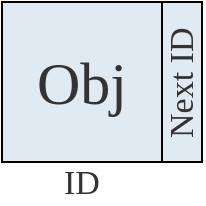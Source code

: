 <mxfile version="28.2.5" pages="4">
  <diagram id="5_ZrRclRmWIvPMUCUJZu" name="nodo">
    <mxGraphModel dx="1370" dy="843" grid="1" gridSize="10" guides="1" tooltips="1" connect="1" arrows="1" fold="1" page="1" pageScale="1" pageWidth="850" pageHeight="1100" math="0" shadow="0">
      <root>
        <mxCell id="0" />
        <mxCell id="1" parent="0" />
        <mxCell id="s6jIIKJ_Xm2M7ZIajcQt-1" value="" style="group" vertex="1" connectable="0" parent="1">
          <mxGeometry x="280" y="200" width="100" height="100" as="geometry" />
        </mxCell>
        <mxCell id="s6jIIKJ_Xm2M7ZIajcQt-2" value="" style="group;fontFamily=Cascadia Code;" vertex="1" connectable="0" parent="s6jIIKJ_Xm2M7ZIajcQt-1">
          <mxGeometry width="100" height="80" as="geometry" />
        </mxCell>
        <mxCell id="s6jIIKJ_Xm2M7ZIajcQt-3" value="&lt;font face=&quot;Cascadia Code&quot; color=&quot;#333333&quot;&gt;&lt;span style=&quot;font-size: 30px;&quot;&gt;Obj&lt;/span&gt;&lt;/font&gt;" style="rounded=0;whiteSpace=wrap;html=1;fillColor=#DFEAF2;" vertex="1" parent="s6jIIKJ_Xm2M7ZIajcQt-2">
          <mxGeometry width="80" height="80" as="geometry" />
        </mxCell>
        <mxCell id="s6jIIKJ_Xm2M7ZIajcQt-4" value="Next ID" style="rounded=0;fillColor=#DFEAF2;textDirection=vertical-rl;rotation=-180;labelPosition=center;verticalLabelPosition=middle;align=center;verticalAlign=middle;labelBackgroundColor=none;labelBorderColor=none;textShadow=0;html=1;whiteSpace=wrap;spacingLeft=0;spacingRight=2;fontFamily=Cascadia Code;fontColor=light-dark(#333333,#333333);fontSize=17;" vertex="1" parent="s6jIIKJ_Xm2M7ZIajcQt-2">
          <mxGeometry x="80" width="20" height="80" as="geometry" />
        </mxCell>
        <mxCell id="s6jIIKJ_Xm2M7ZIajcQt-5" value="&lt;font style=&quot;font-size: 17px;&quot;&gt;ID&lt;/font&gt;" style="text;html=1;align=center;verticalAlign=middle;whiteSpace=wrap;rounded=0;fontFamily=Cascadia Code;fontColor=light-dark(#333333,#333333);fontSize=18;" vertex="1" parent="s6jIIKJ_Xm2M7ZIajcQt-1">
          <mxGeometry y="80" width="80" height="20" as="geometry" />
        </mxCell>
      </root>
    </mxGraphModel>
  </diagram>
  <diagram id="-2mvVvXB5KLvDf1OCJHH" name="lista-enlazada">
    <mxGraphModel dx="1370" dy="843" grid="1" gridSize="10" guides="1" tooltips="1" connect="1" arrows="1" fold="1" page="1" pageScale="1" pageWidth="850" pageHeight="1100" math="0" shadow="0">
      <root>
        <mxCell id="0" />
        <mxCell id="1" parent="0" />
        <mxCell id="2ebjv52r4ttWwL_VnISV-11" value="" style="group" vertex="1" connectable="0" parent="1">
          <mxGeometry x="120" y="320" width="100" height="100" as="geometry" />
        </mxCell>
        <mxCell id="2ebjv52r4ttWwL_VnISV-3" value="" style="group;fontFamily=Cascadia Code;" vertex="1" connectable="0" parent="2ebjv52r4ttWwL_VnISV-11">
          <mxGeometry width="100" height="80" as="geometry" />
        </mxCell>
        <mxCell id="KylbMk_bheqT5-pd5vrS-1" value="&lt;font style=&quot;font-size: 30px; color: light-dark(rgb(51, 51, 51), rgb(51, 51, 51));&quot; face=&quot;Cascadia Code&quot;&gt;1&lt;/font&gt;" style="rounded=0;whiteSpace=wrap;html=1;fillColor=#DFEAF2;" vertex="1" parent="2ebjv52r4ttWwL_VnISV-3">
          <mxGeometry width="80" height="80" as="geometry" />
        </mxCell>
        <mxCell id="KylbMk_bheqT5-pd5vrS-2" value="1030" style="rounded=0;fillColor=#DFEAF2;textDirection=vertical-rl;rotation=-180;labelPosition=center;verticalLabelPosition=middle;align=center;verticalAlign=middle;labelBackgroundColor=none;labelBorderColor=none;textShadow=0;html=1;whiteSpace=wrap;spacingLeft=0;spacingRight=2;fontFamily=Cascadia Code;fontColor=light-dark(#333333,#333333);fontSize=17;" vertex="1" parent="2ebjv52r4ttWwL_VnISV-3">
          <mxGeometry x="80" width="20" height="80" as="geometry" />
        </mxCell>
        <mxCell id="2ebjv52r4ttWwL_VnISV-8" value="&lt;font style=&quot;font-size: 17px;&quot;&gt;1043&lt;/font&gt;" style="text;html=1;align=center;verticalAlign=middle;whiteSpace=wrap;rounded=0;fontFamily=Cascadia Code;fontColor=light-dark(#333333,#333333);fontSize=18;" vertex="1" parent="2ebjv52r4ttWwL_VnISV-11">
          <mxGeometry y="80" width="80" height="20" as="geometry" />
        </mxCell>
        <mxCell id="2ebjv52r4ttWwL_VnISV-12" value="" style="group" vertex="1" connectable="0" parent="1">
          <mxGeometry x="280" y="320" width="100" height="100" as="geometry" />
        </mxCell>
        <mxCell id="2ebjv52r4ttWwL_VnISV-13" value="" style="group;fontFamily=Cascadia Code;" vertex="1" connectable="0" parent="2ebjv52r4ttWwL_VnISV-12">
          <mxGeometry width="100" height="80" as="geometry" />
        </mxCell>
        <mxCell id="2ebjv52r4ttWwL_VnISV-14" value="&lt;font style=&quot;font-size: 30px; color: light-dark(rgb(51, 51, 51), rgb(51, 51, 51));&quot; face=&quot;Cascadia Code&quot;&gt;2&lt;/font&gt;" style="rounded=0;whiteSpace=wrap;html=1;fillColor=#DFEAF2;" vertex="1" parent="2ebjv52r4ttWwL_VnISV-13">
          <mxGeometry width="80" height="80" as="geometry" />
        </mxCell>
        <mxCell id="2ebjv52r4ttWwL_VnISV-15" value="1019" style="rounded=0;fillColor=#DFEAF2;textDirection=vertical-rl;rotation=-180;labelPosition=center;verticalLabelPosition=middle;align=center;verticalAlign=middle;labelBackgroundColor=none;labelBorderColor=none;textShadow=0;html=1;whiteSpace=wrap;spacingLeft=0;spacingRight=2;fontFamily=Cascadia Code;fontColor=light-dark(#333333,#333333);fontSize=17;" vertex="1" parent="2ebjv52r4ttWwL_VnISV-13">
          <mxGeometry x="80" width="20" height="80" as="geometry" />
        </mxCell>
        <mxCell id="2ebjv52r4ttWwL_VnISV-16" value="&lt;font style=&quot;font-size: 17px;&quot;&gt;1030&lt;/font&gt;" style="text;html=1;align=center;verticalAlign=middle;whiteSpace=wrap;rounded=0;fontFamily=Cascadia Code;fontColor=light-dark(#333333,#333333);fontSize=18;" vertex="1" parent="2ebjv52r4ttWwL_VnISV-12">
          <mxGeometry y="80" width="80" height="20" as="geometry" />
        </mxCell>
        <mxCell id="2ebjv52r4ttWwL_VnISV-17" value="" style="group" vertex="1" connectable="0" parent="1">
          <mxGeometry x="440" y="320" width="100" height="100" as="geometry" />
        </mxCell>
        <mxCell id="2ebjv52r4ttWwL_VnISV-18" value="" style="group;fontFamily=Cascadia Code;" vertex="1" connectable="0" parent="2ebjv52r4ttWwL_VnISV-17">
          <mxGeometry width="100" height="80" as="geometry" />
        </mxCell>
        <mxCell id="2ebjv52r4ttWwL_VnISV-19" value="&lt;font style=&quot;font-size: 30px; color: light-dark(rgb(51, 51, 51), rgb(51, 51, 51));&quot; face=&quot;Cascadia Code&quot;&gt;3&lt;/font&gt;" style="rounded=0;whiteSpace=wrap;html=1;fillColor=#DFEAF2;" vertex="1" parent="2ebjv52r4ttWwL_VnISV-18">
          <mxGeometry width="80" height="80" as="geometry" />
        </mxCell>
        <mxCell id="2ebjv52r4ttWwL_VnISV-20" value="1033" style="rounded=0;fillColor=#DFEAF2;textDirection=vertical-rl;rotation=-180;labelPosition=center;verticalLabelPosition=middle;align=center;verticalAlign=middle;labelBackgroundColor=none;labelBorderColor=none;textShadow=0;html=1;whiteSpace=wrap;spacingLeft=0;spacingRight=2;fontFamily=Cascadia Code;fontColor=light-dark(#333333,#333333);fontSize=17;" vertex="1" parent="2ebjv52r4ttWwL_VnISV-18">
          <mxGeometry x="80" width="20" height="80" as="geometry" />
        </mxCell>
        <mxCell id="2ebjv52r4ttWwL_VnISV-21" value="&lt;font style=&quot;font-size: 17px;&quot;&gt;1019&lt;/font&gt;" style="text;html=1;align=center;verticalAlign=middle;whiteSpace=wrap;rounded=0;fontFamily=Cascadia Code;fontColor=light-dark(#333333,#333333);fontSize=18;" vertex="1" parent="2ebjv52r4ttWwL_VnISV-17">
          <mxGeometry y="80" width="80" height="20" as="geometry" />
        </mxCell>
        <mxCell id="2ebjv52r4ttWwL_VnISV-22" value="" style="group" vertex="1" connectable="0" parent="1">
          <mxGeometry x="600" y="320" width="100" height="100" as="geometry" />
        </mxCell>
        <mxCell id="2ebjv52r4ttWwL_VnISV-23" value="" style="group;fontFamily=Cascadia Code;" vertex="1" connectable="0" parent="2ebjv52r4ttWwL_VnISV-22">
          <mxGeometry width="100" height="80" as="geometry" />
        </mxCell>
        <mxCell id="2ebjv52r4ttWwL_VnISV-24" value="&lt;font style=&quot;font-size: 30px; color: light-dark(rgb(51, 51, 51), rgb(51, 51, 51));&quot; face=&quot;Cascadia Code&quot;&gt;4&lt;/font&gt;" style="rounded=0;whiteSpace=wrap;html=1;fillColor=#DFEAF2;" vertex="1" parent="2ebjv52r4ttWwL_VnISV-23">
          <mxGeometry width="80" height="80" as="geometry" />
        </mxCell>
        <mxCell id="2ebjv52r4ttWwL_VnISV-25" value="None" style="rounded=0;fillColor=#DFEAF2;textDirection=vertical-rl;rotation=-180;labelPosition=center;verticalLabelPosition=middle;align=center;verticalAlign=middle;labelBackgroundColor=none;labelBorderColor=none;textShadow=0;html=1;whiteSpace=wrap;spacingLeft=0;spacingRight=2;fontFamily=Cascadia Code;fontColor=light-dark(#333333,#333333);fontSize=17;" vertex="1" parent="2ebjv52r4ttWwL_VnISV-23">
          <mxGeometry x="80" width="20" height="80" as="geometry" />
        </mxCell>
        <mxCell id="2ebjv52r4ttWwL_VnISV-26" value="&lt;font style=&quot;font-size: 17px;&quot;&gt;1033&lt;/font&gt;" style="text;html=1;align=center;verticalAlign=middle;whiteSpace=wrap;rounded=0;fontFamily=Cascadia Code;fontColor=light-dark(#333333,#333333);fontSize=18;" vertex="1" parent="2ebjv52r4ttWwL_VnISV-22">
          <mxGeometry y="80" width="80" height="20" as="geometry" />
        </mxCell>
        <mxCell id="2ebjv52r4ttWwL_VnISV-28" value="" style="endArrow=classic;html=1;rounded=0;entryX=0.5;entryY=0;entryDx=0;entryDy=0;curved=1;strokeWidth=2;strokeColor=light-dark(#333333,#333333);" edge="1" parent="1">
          <mxGeometry width="50" height="50" relative="1" as="geometry">
            <mxPoint x="370" y="310" as="sourcePoint" />
            <mxPoint x="480" y="310" as="targetPoint" />
            <Array as="points">
              <mxPoint x="420" y="260" />
            </Array>
          </mxGeometry>
        </mxCell>
        <mxCell id="2ebjv52r4ttWwL_VnISV-30" value="" style="endArrow=classic;html=1;rounded=0;entryX=0.5;entryY=0;entryDx=0;entryDy=0;curved=1;strokeWidth=2;strokeColor=light-dark(#333333,#333333);" edge="1" parent="1">
          <mxGeometry width="50" height="50" relative="1" as="geometry">
            <mxPoint x="210" y="310" as="sourcePoint" />
            <mxPoint x="320" y="310" as="targetPoint" />
            <Array as="points">
              <mxPoint x="260" y="260" />
            </Array>
          </mxGeometry>
        </mxCell>
        <mxCell id="2ebjv52r4ttWwL_VnISV-31" value="" style="endArrow=classic;html=1;rounded=0;entryX=0.5;entryY=0;entryDx=0;entryDy=0;curved=1;strokeWidth=2;strokeColor=light-dark(#333333,#333333);" edge="1" parent="1">
          <mxGeometry width="50" height="50" relative="1" as="geometry">
            <mxPoint x="530" y="310" as="sourcePoint" />
            <mxPoint x="640" y="310" as="targetPoint" />
            <Array as="points">
              <mxPoint x="580" y="260" />
            </Array>
          </mxGeometry>
        </mxCell>
      </root>
    </mxGraphModel>
  </diagram>
  <diagram name="memoria" id="ZPMzpRSuOXshA58DwNnf">
    <mxGraphModel dx="1370" dy="843" grid="1" gridSize="10" guides="1" tooltips="1" connect="1" arrows="1" fold="1" page="1" pageScale="1" pageWidth="850" pageHeight="1100" math="0" shadow="0">
      <root>
        <mxCell id="0" />
        <mxCell id="1" parent="0" />
        <mxCell id="STWKXYfasMwh-d02zz8T-1" value="" style="rounded=0;whiteSpace=wrap;html=1;strokeWidth=1;fillColor=#DFEAF2;" vertex="1" parent="1">
          <mxGeometry x="120" y="280" width="80" height="80" as="geometry" />
        </mxCell>
        <mxCell id="STWKXYfasMwh-d02zz8T-2" value="" style="rounded=0;whiteSpace=wrap;html=1;strokeWidth=1;fillColor=#DFEAF2;" vertex="1" parent="1">
          <mxGeometry x="200" y="280" width="80" height="80" as="geometry" />
        </mxCell>
        <mxCell id="STWKXYfasMwh-d02zz8T-3" value="" style="rounded=0;whiteSpace=wrap;html=1;strokeWidth=1;fillColor=#DFEAF2;" vertex="1" parent="1">
          <mxGeometry x="280" y="280" width="80" height="80" as="geometry" />
        </mxCell>
        <mxCell id="STWKXYfasMwh-d02zz8T-4" value="" style="rounded=0;whiteSpace=wrap;html=1;strokeWidth=1;fillColor=#DFEAF2;" vertex="1" parent="1">
          <mxGeometry x="360" y="280" width="80" height="80" as="geometry" />
        </mxCell>
        <mxCell id="STWKXYfasMwh-d02zz8T-5" value="" style="rounded=0;whiteSpace=wrap;html=1;strokeWidth=1;fillColor=#DFEAF2;" vertex="1" parent="1">
          <mxGeometry x="440" y="280" width="80" height="80" as="geometry" />
        </mxCell>
        <mxCell id="STWKXYfasMwh-d02zz8T-6" value="&lt;font face=&quot;Cascadia Code&quot; color=&quot;#4d4d4d&quot;&gt;&lt;span style=&quot;font-size: 30px;&quot;&gt;21&lt;/span&gt;&lt;/font&gt;" style="rounded=0;whiteSpace=wrap;html=1;strokeWidth=1;fillColor=#DFEAF2;" vertex="1" parent="1">
          <mxGeometry x="520" y="280" width="80" height="80" as="geometry" />
        </mxCell>
        <mxCell id="STWKXYfasMwh-d02zz8T-7" value="" style="rounded=0;whiteSpace=wrap;html=1;strokeWidth=1;fillColor=#DFEAF2;" vertex="1" parent="1">
          <mxGeometry x="600" y="280" width="80" height="80" as="geometry" />
        </mxCell>
        <mxCell id="STWKXYfasMwh-d02zz8T-8" value="" style="rounded=0;whiteSpace=wrap;html=1;strokeWidth=1;fillColor=#DFEAF2;" vertex="1" parent="1">
          <mxGeometry x="680" y="280" width="80" height="80" as="geometry" />
        </mxCell>
        <mxCell id="STWKXYfasMwh-d02zz8T-9" value="" style="rounded=0;whiteSpace=wrap;html=1;strokeWidth=1;fillColor=#DFEAF2;" vertex="1" parent="1">
          <mxGeometry x="120" y="360" width="80" height="80" as="geometry" />
        </mxCell>
        <mxCell id="STWKXYfasMwh-d02zz8T-11" value="" style="rounded=0;whiteSpace=wrap;html=1;strokeWidth=1;fillColor=#DFEAF2;" vertex="1" parent="1">
          <mxGeometry x="280" y="360" width="80" height="80" as="geometry" />
        </mxCell>
        <mxCell id="STWKXYfasMwh-d02zz8T-12" value="" style="rounded=0;whiteSpace=wrap;html=1;strokeWidth=1;fillColor=#DFEAF2;" vertex="1" parent="1">
          <mxGeometry x="360" y="360" width="80" height="80" as="geometry" />
        </mxCell>
        <mxCell id="STWKXYfasMwh-d02zz8T-13" value="" style="rounded=0;whiteSpace=wrap;html=1;strokeWidth=1;fillColor=#DFEAF2;" vertex="1" parent="1">
          <mxGeometry x="440" y="360" width="80" height="80" as="geometry" />
        </mxCell>
        <mxCell id="STWKXYfasMwh-d02zz8T-14" value="" style="rounded=0;whiteSpace=wrap;html=1;strokeWidth=1;fillColor=#DFEAF2;" vertex="1" parent="1">
          <mxGeometry x="520" y="360" width="80" height="80" as="geometry" />
        </mxCell>
        <mxCell id="STWKXYfasMwh-d02zz8T-15" value="" style="rounded=0;whiteSpace=wrap;html=1;strokeWidth=1;fillColor=#DFEAF2;" vertex="1" parent="1">
          <mxGeometry x="600" y="360" width="80" height="80" as="geometry" />
        </mxCell>
        <mxCell id="STWKXYfasMwh-d02zz8T-16" value="" style="rounded=0;whiteSpace=wrap;html=1;strokeWidth=1;fillColor=#DFEAF2;" vertex="1" parent="1">
          <mxGeometry x="680" y="360" width="80" height="80" as="geometry" />
        </mxCell>
        <mxCell id="STWKXYfasMwh-d02zz8T-17" value="" style="rounded=0;whiteSpace=wrap;html=1;strokeWidth=1;fillColor=#DFEAF2;" vertex="1" parent="1">
          <mxGeometry x="120" y="440" width="80" height="80" as="geometry" />
        </mxCell>
        <mxCell id="STWKXYfasMwh-d02zz8T-18" value="" style="rounded=0;whiteSpace=wrap;html=1;strokeWidth=1;fillColor=#DFEAF2;" vertex="1" parent="1">
          <mxGeometry x="200" y="440" width="80" height="80" as="geometry" />
        </mxCell>
        <mxCell id="STWKXYfasMwh-d02zz8T-19" value="" style="rounded=0;whiteSpace=wrap;html=1;strokeWidth=1;fillColor=#DFEAF2;" vertex="1" parent="1">
          <mxGeometry x="280" y="440" width="80" height="80" as="geometry" />
        </mxCell>
        <mxCell id="STWKXYfasMwh-d02zz8T-20" value="" style="rounded=0;whiteSpace=wrap;html=1;strokeWidth=1;fillColor=#DFEAF2;" vertex="1" parent="1">
          <mxGeometry x="360" y="440" width="80" height="80" as="geometry" />
        </mxCell>
        <mxCell id="STWKXYfasMwh-d02zz8T-22" value="" style="rounded=0;whiteSpace=wrap;html=1;strokeWidth=1;fillColor=#DFEAF2;" vertex="1" parent="1">
          <mxGeometry x="520" y="440" width="80" height="80" as="geometry" />
        </mxCell>
        <mxCell id="STWKXYfasMwh-d02zz8T-23" value="" style="rounded=0;whiteSpace=wrap;html=1;strokeWidth=1;fillColor=#DFEAF2;" vertex="1" parent="1">
          <mxGeometry x="600" y="440" width="80" height="80" as="geometry" />
        </mxCell>
        <mxCell id="STWKXYfasMwh-d02zz8T-25" value="" style="rounded=0;whiteSpace=wrap;html=1;strokeWidth=1;fillColor=#DFEAF2;" vertex="1" parent="1">
          <mxGeometry x="120" y="520" width="80" height="80" as="geometry" />
        </mxCell>
        <mxCell id="STWKXYfasMwh-d02zz8T-26" value="" style="rounded=0;whiteSpace=wrap;html=1;strokeWidth=1;fillColor=#DFEAF2;" vertex="1" parent="1">
          <mxGeometry x="200" y="520" width="80" height="80" as="geometry" />
        </mxCell>
        <mxCell id="STWKXYfasMwh-d02zz8T-27" value="" style="rounded=0;whiteSpace=wrap;html=1;strokeWidth=1;fillColor=#DFEAF2;" vertex="1" parent="1">
          <mxGeometry x="280" y="520" width="80" height="80" as="geometry" />
        </mxCell>
        <mxCell id="STWKXYfasMwh-d02zz8T-28" value="" style="rounded=0;whiteSpace=wrap;html=1;strokeWidth=1;fillColor=#DFEAF2;" vertex="1" parent="1">
          <mxGeometry x="360" y="520" width="80" height="80" as="geometry" />
        </mxCell>
        <mxCell id="STWKXYfasMwh-d02zz8T-29" value="" style="rounded=0;whiteSpace=wrap;html=1;strokeWidth=1;fillColor=#DFEAF2;" vertex="1" parent="1">
          <mxGeometry x="440" y="520" width="80" height="80" as="geometry" />
        </mxCell>
        <mxCell id="STWKXYfasMwh-d02zz8T-30" value="" style="rounded=0;whiteSpace=wrap;html=1;strokeWidth=1;fillColor=#DFEAF2;" vertex="1" parent="1">
          <mxGeometry x="520" y="520" width="80" height="80" as="geometry" />
        </mxCell>
        <mxCell id="STWKXYfasMwh-d02zz8T-31" value="" style="rounded=0;whiteSpace=wrap;html=1;strokeWidth=1;fillColor=#DFEAF2;" vertex="1" parent="1">
          <mxGeometry x="600" y="520" width="80" height="80" as="geometry" />
        </mxCell>
        <mxCell id="STWKXYfasMwh-d02zz8T-32" value="&lt;font face=&quot;Cascadia Code&quot; color=&quot;#4d4d4d&quot;&gt;&lt;span style=&quot;font-size: 20px;&quot;&gt;Object&lt;/span&gt;&lt;/font&gt;" style="rounded=0;whiteSpace=wrap;html=1;strokeWidth=1;fillColor=#DFEAF2;" vertex="1" parent="1">
          <mxGeometry x="680" y="520" width="80" height="80" as="geometry" />
        </mxCell>
        <mxCell id="STWKXYfasMwh-d02zz8T-33" value="" style="rounded=0;whiteSpace=wrap;html=1;strokeWidth=1;fillColor=#DFEAF2;" vertex="1" parent="1">
          <mxGeometry x="120" y="600" width="80" height="80" as="geometry" />
        </mxCell>
        <mxCell id="STWKXYfasMwh-d02zz8T-35" value="" style="rounded=0;whiteSpace=wrap;html=1;strokeWidth=1;fillColor=#DFEAF2;" vertex="1" parent="1">
          <mxGeometry x="280" y="600" width="80" height="80" as="geometry" />
        </mxCell>
        <mxCell id="STWKXYfasMwh-d02zz8T-36" value="" style="rounded=0;whiteSpace=wrap;html=1;strokeWidth=1;fillColor=#DFEAF2;" vertex="1" parent="1">
          <mxGeometry x="360" y="600" width="80" height="80" as="geometry" />
        </mxCell>
        <mxCell id="STWKXYfasMwh-d02zz8T-37" value="" style="rounded=0;whiteSpace=wrap;html=1;strokeWidth=1;fillColor=#DFEAF2;" vertex="1" parent="1">
          <mxGeometry x="440" y="600" width="80" height="80" as="geometry" />
        </mxCell>
        <mxCell id="STWKXYfasMwh-d02zz8T-38" value="&lt;span style=&quot;color: rgb(77, 77, 77); font-family: &amp;quot;Cascadia Code&amp;quot;;&quot;&gt;&lt;font style=&quot;font-size: 20px;&quot;&gt;&quot;hola&quot;&lt;/font&gt;&lt;/span&gt;" style="rounded=0;whiteSpace=wrap;html=1;strokeWidth=1;fillColor=#DFEAF2;" vertex="1" parent="1">
          <mxGeometry x="520" y="600" width="80" height="80" as="geometry" />
        </mxCell>
        <mxCell id="STWKXYfasMwh-d02zz8T-39" value="" style="rounded=0;whiteSpace=wrap;html=1;strokeWidth=1;fillColor=#DFEAF2;" vertex="1" parent="1">
          <mxGeometry x="600" y="600" width="80" height="80" as="geometry" />
        </mxCell>
        <mxCell id="STWKXYfasMwh-d02zz8T-40" value="" style="rounded=0;whiteSpace=wrap;html=1;strokeWidth=1;fillColor=#DFEAF2;" vertex="1" parent="1">
          <mxGeometry x="680" y="600" width="80" height="80" as="geometry" />
        </mxCell>
        <mxCell id="STWKXYfasMwh-d02zz8T-41" value="&lt;span style=&quot;color: rgb(77, 77, 77); font-family: &amp;quot;Cascadia Code&amp;quot;; font-size: 30px;&quot;&gt;12&lt;/span&gt;" style="rounded=0;whiteSpace=wrap;html=1;strokeWidth=1;fillColor=#DFEAF2;" vertex="1" parent="1">
          <mxGeometry x="120" y="680" width="80" height="80" as="geometry" />
        </mxCell>
        <mxCell id="STWKXYfasMwh-d02zz8T-42" value="" style="rounded=0;whiteSpace=wrap;html=1;strokeWidth=1;fillColor=#DFEAF2;" vertex="1" parent="1">
          <mxGeometry x="200" y="680" width="80" height="80" as="geometry" />
        </mxCell>
        <mxCell id="STWKXYfasMwh-d02zz8T-43" value="" style="rounded=0;whiteSpace=wrap;html=1;strokeWidth=1;fillColor=#DFEAF2;" vertex="1" parent="1">
          <mxGeometry x="280" y="680" width="80" height="80" as="geometry" />
        </mxCell>
        <mxCell id="STWKXYfasMwh-d02zz8T-44" value="&lt;span style=&quot;color: rgb(77, 77, 77); font-family: &amp;quot;Cascadia Code&amp;quot;; font-size: 20px;&quot;&gt;&quot;rand&quot;&lt;/span&gt;" style="rounded=0;whiteSpace=wrap;html=1;strokeWidth=1;fillColor=#DFEAF2;" vertex="1" parent="1">
          <mxGeometry x="360" y="680" width="80" height="80" as="geometry" />
        </mxCell>
        <mxCell id="STWKXYfasMwh-d02zz8T-45" value="" style="rounded=0;whiteSpace=wrap;html=1;strokeWidth=1;fillColor=#DFEAF2;" vertex="1" parent="1">
          <mxGeometry x="440" y="680" width="80" height="80" as="geometry" />
        </mxCell>
        <mxCell id="STWKXYfasMwh-d02zz8T-46" value="" style="rounded=0;whiteSpace=wrap;html=1;strokeWidth=1;fillColor=#DFEAF2;" vertex="1" parent="1">
          <mxGeometry x="520" y="680" width="80" height="80" as="geometry" />
        </mxCell>
        <mxCell id="STWKXYfasMwh-d02zz8T-47" value="" style="rounded=0;whiteSpace=wrap;html=1;strokeWidth=1;fillColor=#DFEAF2;" vertex="1" parent="1">
          <mxGeometry x="600" y="680" width="80" height="80" as="geometry" />
        </mxCell>
        <mxCell id="STWKXYfasMwh-d02zz8T-48" value="&lt;font face=&quot;Cascadia Code&quot; color=&quot;#4d4d4d&quot;&gt;&lt;span style=&quot;font-size: 30px;&quot;&gt;100&lt;/span&gt;&lt;/font&gt;" style="rounded=0;whiteSpace=wrap;html=1;strokeWidth=1;fillColor=#DFEAF2;" vertex="1" parent="1">
          <mxGeometry x="680" y="680" width="80" height="80" as="geometry" />
        </mxCell>
        <mxCell id="STWKXYfasMwh-d02zz8T-10" value="&lt;span style=&quot;color: rgb(77, 77, 77); font-family: &amp;quot;Cascadia Code&amp;quot;; font-size: 30px;&quot;&gt;3&lt;/span&gt;" style="rounded=0;whiteSpace=wrap;html=1;strokeWidth=3;fillColor=#F8CECC;strokeColor=#B85450;" vertex="1" parent="1">
          <mxGeometry x="200" y="360" width="80" height="80" as="geometry" />
        </mxCell>
        <mxCell id="STWKXYfasMwh-d02zz8T-52" value="&lt;span style=&quot;color: rgb(77, 77, 77); font-family: &amp;quot;Cascadia Code&amp;quot;; font-size: 30px;&quot;&gt;2&lt;/span&gt;" style="rounded=0;whiteSpace=wrap;html=1;strokeWidth=3;fillColor=#F8CECC;strokeColor=#B85450;" vertex="1" parent="1">
          <mxGeometry x="440" y="440" width="80" height="80" as="geometry" />
        </mxCell>
        <mxCell id="STWKXYfasMwh-d02zz8T-54" value="&lt;span style=&quot;color: rgb(77, 77, 77); font-family: &amp;quot;Cascadia Code&amp;quot;; font-size: 30px;&quot;&gt;1&lt;/span&gt;" style="rounded=0;whiteSpace=wrap;html=1;strokeWidth=3;fillColor=#F8CECC;strokeColor=#B85450;" vertex="1" parent="1">
          <mxGeometry x="200" y="600" width="80" height="80" as="geometry" />
        </mxCell>
        <mxCell id="STWKXYfasMwh-d02zz8T-55" value="&lt;span style=&quot;color: rgb(77, 77, 77); font-family: &amp;quot;Cascadia Code&amp;quot;; font-size: 30px;&quot;&gt;4&lt;/span&gt;" style="rounded=0;whiteSpace=wrap;html=1;strokeWidth=3;fillColor=#F8CECC;strokeColor=#B85450;" vertex="1" parent="1">
          <mxGeometry x="680" y="440" width="80" height="80" as="geometry" />
        </mxCell>
      </root>
    </mxGraphModel>
  </diagram>
  <diagram id="vZNSvEZUGthEUn3Td-2y" name="Page-4">
    <mxGraphModel dx="1370" dy="843" grid="1" gridSize="10" guides="1" tooltips="1" connect="1" arrows="1" fold="1" page="1" pageScale="1" pageWidth="850" pageHeight="1100" math="0" shadow="0">
      <root>
        <mxCell id="0" />
        <mxCell id="1" parent="0" />
        <mxCell id="RnPzxvu8OwdiuVJb5Kx--1" value="" style="rounded=0;whiteSpace=wrap;html=1;strokeWidth=1;fillColor=#DFEAF2;" vertex="1" parent="1">
          <mxGeometry x="130" y="190" width="80" height="80" as="geometry" />
        </mxCell>
        <mxCell id="RnPzxvu8OwdiuVJb5Kx--2" value="" style="rounded=0;whiteSpace=wrap;html=1;strokeWidth=1;fillColor=#DFEAF2;" vertex="1" parent="1">
          <mxGeometry x="210" y="190" width="80" height="80" as="geometry" />
        </mxCell>
        <mxCell id="RnPzxvu8OwdiuVJb5Kx--3" value="" style="rounded=0;whiteSpace=wrap;html=1;strokeWidth=1;fillColor=#DFEAF2;" vertex="1" parent="1">
          <mxGeometry x="290" y="190" width="80" height="80" as="geometry" />
        </mxCell>
        <mxCell id="RnPzxvu8OwdiuVJb5Kx--4" value="" style="rounded=0;whiteSpace=wrap;html=1;strokeWidth=1;fillColor=#DFEAF2;" vertex="1" parent="1">
          <mxGeometry x="370" y="190" width="80" height="80" as="geometry" />
        </mxCell>
        <mxCell id="RnPzxvu8OwdiuVJb5Kx--5" value="" style="rounded=0;whiteSpace=wrap;html=1;strokeWidth=1;fillColor=#DFEAF2;" vertex="1" parent="1">
          <mxGeometry x="450" y="190" width="80" height="80" as="geometry" />
        </mxCell>
        <mxCell id="RnPzxvu8OwdiuVJb5Kx--6" value="&lt;span style=&quot;color: rgb(77, 77, 77); font-family: &amp;quot;Cascadia Code&amp;quot;; font-size: 30px;&quot;&gt;?&lt;/span&gt;" style="rounded=0;whiteSpace=wrap;html=1;strokeWidth=1;fillColor=#DFEAF2;" vertex="1" parent="1">
          <mxGeometry x="530" y="190" width="80" height="80" as="geometry" />
        </mxCell>
        <mxCell id="RnPzxvu8OwdiuVJb5Kx--7" value="" style="rounded=0;whiteSpace=wrap;html=1;strokeWidth=1;fillColor=#DFEAF2;" vertex="1" parent="1">
          <mxGeometry x="610" y="190" width="80" height="80" as="geometry" />
        </mxCell>
        <mxCell id="RnPzxvu8OwdiuVJb5Kx--8" value="" style="rounded=0;whiteSpace=wrap;html=1;strokeWidth=1;fillColor=#DFEAF2;" vertex="1" parent="1">
          <mxGeometry x="690" y="190" width="80" height="80" as="geometry" />
        </mxCell>
        <mxCell id="RnPzxvu8OwdiuVJb5Kx--9" value="" style="rounded=0;whiteSpace=wrap;html=1;strokeWidth=1;fillColor=#DFEAF2;" vertex="1" parent="1">
          <mxGeometry x="130" y="270" width="80" height="80" as="geometry" />
        </mxCell>
        <mxCell id="RnPzxvu8OwdiuVJb5Kx--10" value="" style="rounded=0;whiteSpace=wrap;html=1;strokeWidth=1;fillColor=#DFEAF2;" vertex="1" parent="1">
          <mxGeometry x="290" y="270" width="80" height="80" as="geometry" />
        </mxCell>
        <mxCell id="RnPzxvu8OwdiuVJb5Kx--11" value="" style="rounded=0;whiteSpace=wrap;html=1;strokeWidth=1;fillColor=#DFEAF2;" vertex="1" parent="1">
          <mxGeometry x="370" y="270" width="80" height="80" as="geometry" />
        </mxCell>
        <mxCell id="RnPzxvu8OwdiuVJb5Kx--12" value="" style="rounded=0;whiteSpace=wrap;html=1;strokeWidth=1;fillColor=#DFEAF2;" vertex="1" parent="1">
          <mxGeometry x="450" y="270" width="80" height="80" as="geometry" />
        </mxCell>
        <mxCell id="RnPzxvu8OwdiuVJb5Kx--13" value="" style="rounded=0;whiteSpace=wrap;html=1;strokeWidth=1;fillColor=#DFEAF2;" vertex="1" parent="1">
          <mxGeometry x="530" y="270" width="80" height="80" as="geometry" />
        </mxCell>
        <mxCell id="RnPzxvu8OwdiuVJb5Kx--14" value="" style="rounded=0;whiteSpace=wrap;html=1;strokeWidth=1;fillColor=#DFEAF2;" vertex="1" parent="1">
          <mxGeometry x="610" y="270" width="80" height="80" as="geometry" />
        </mxCell>
        <mxCell id="RnPzxvu8OwdiuVJb5Kx--15" value="" style="rounded=0;whiteSpace=wrap;html=1;strokeWidth=1;fillColor=#DFEAF2;" vertex="1" parent="1">
          <mxGeometry x="690" y="270" width="80" height="80" as="geometry" />
        </mxCell>
        <mxCell id="RnPzxvu8OwdiuVJb5Kx--16" value="" style="rounded=0;whiteSpace=wrap;html=1;strokeWidth=1;fillColor=#DFEAF2;" vertex="1" parent="1">
          <mxGeometry x="130" y="350" width="80" height="80" as="geometry" />
        </mxCell>
        <mxCell id="RnPzxvu8OwdiuVJb5Kx--17" value="" style="rounded=0;whiteSpace=wrap;html=1;strokeWidth=1;fillColor=#DFEAF2;" vertex="1" parent="1">
          <mxGeometry x="210" y="350" width="80" height="80" as="geometry" />
        </mxCell>
        <mxCell id="RnPzxvu8OwdiuVJb5Kx--18" value="" style="rounded=0;whiteSpace=wrap;html=1;strokeWidth=1;fillColor=#DFEAF2;" vertex="1" parent="1">
          <mxGeometry x="290" y="350" width="80" height="80" as="geometry" />
        </mxCell>
        <mxCell id="RnPzxvu8OwdiuVJb5Kx--19" value="" style="rounded=0;whiteSpace=wrap;html=1;strokeWidth=1;fillColor=#DFEAF2;" vertex="1" parent="1">
          <mxGeometry x="370" y="350" width="80" height="80" as="geometry" />
        </mxCell>
        <mxCell id="RnPzxvu8OwdiuVJb5Kx--20" value="" style="rounded=0;whiteSpace=wrap;html=1;strokeWidth=1;fillColor=#DFEAF2;" vertex="1" parent="1">
          <mxGeometry x="530" y="350" width="80" height="80" as="geometry" />
        </mxCell>
        <mxCell id="RnPzxvu8OwdiuVJb5Kx--21" value="" style="rounded=0;whiteSpace=wrap;html=1;strokeWidth=1;fillColor=#DFEAF2;" vertex="1" parent="1">
          <mxGeometry x="610" y="350" width="80" height="80" as="geometry" />
        </mxCell>
        <mxCell id="RnPzxvu8OwdiuVJb5Kx--22" value="" style="rounded=0;whiteSpace=wrap;html=1;strokeWidth=1;fillColor=#DFEAF2;" vertex="1" parent="1">
          <mxGeometry x="130" y="430" width="80" height="80" as="geometry" />
        </mxCell>
        <mxCell id="RnPzxvu8OwdiuVJb5Kx--23" value="" style="rounded=0;whiteSpace=wrap;html=1;strokeWidth=1;fillColor=#DFEAF2;" vertex="1" parent="1">
          <mxGeometry x="210" y="430" width="80" height="80" as="geometry" />
        </mxCell>
        <mxCell id="RnPzxvu8OwdiuVJb5Kx--24" value="" style="rounded=0;whiteSpace=wrap;html=1;strokeWidth=1;fillColor=#DFEAF2;" vertex="1" parent="1">
          <mxGeometry x="290" y="430" width="80" height="80" as="geometry" />
        </mxCell>
        <mxCell id="RnPzxvu8OwdiuVJb5Kx--25" value="" style="rounded=0;whiteSpace=wrap;html=1;strokeWidth=1;fillColor=#DFEAF2;" vertex="1" parent="1">
          <mxGeometry x="370" y="430" width="80" height="80" as="geometry" />
        </mxCell>
        <mxCell id="RnPzxvu8OwdiuVJb5Kx--26" value="" style="rounded=0;whiteSpace=wrap;html=1;strokeWidth=1;fillColor=#DFEAF2;" vertex="1" parent="1">
          <mxGeometry x="450" y="430" width="80" height="80" as="geometry" />
        </mxCell>
        <mxCell id="RnPzxvu8OwdiuVJb5Kx--27" value="" style="rounded=0;whiteSpace=wrap;html=1;strokeWidth=1;fillColor=#DFEAF2;" vertex="1" parent="1">
          <mxGeometry x="530" y="430" width="80" height="80" as="geometry" />
        </mxCell>
        <mxCell id="RnPzxvu8OwdiuVJb5Kx--28" value="" style="rounded=0;whiteSpace=wrap;html=1;strokeWidth=1;fillColor=#DFEAF2;" vertex="1" parent="1">
          <mxGeometry x="610" y="430" width="80" height="80" as="geometry" />
        </mxCell>
        <mxCell id="RnPzxvu8OwdiuVJb5Kx--29" value="&lt;span style=&quot;color: rgb(77, 77, 77); font-family: &amp;quot;Cascadia Code&amp;quot;; font-size: 30px;&quot;&gt;?&lt;/span&gt;" style="rounded=0;whiteSpace=wrap;html=1;strokeWidth=1;fillColor=#DFEAF2;" vertex="1" parent="1">
          <mxGeometry x="690" y="430" width="80" height="80" as="geometry" />
        </mxCell>
        <mxCell id="RnPzxvu8OwdiuVJb5Kx--30" value="" style="rounded=0;whiteSpace=wrap;html=1;strokeWidth=1;fillColor=#DFEAF2;" vertex="1" parent="1">
          <mxGeometry x="130" y="510" width="80" height="80" as="geometry" />
        </mxCell>
        <mxCell id="RnPzxvu8OwdiuVJb5Kx--31" value="" style="rounded=0;whiteSpace=wrap;html=1;strokeWidth=1;fillColor=#DFEAF2;" vertex="1" parent="1">
          <mxGeometry x="290" y="510" width="80" height="80" as="geometry" />
        </mxCell>
        <mxCell id="RnPzxvu8OwdiuVJb5Kx--32" value="" style="rounded=0;whiteSpace=wrap;html=1;strokeWidth=1;fillColor=#DFEAF2;" vertex="1" parent="1">
          <mxGeometry x="370" y="510" width="80" height="80" as="geometry" />
        </mxCell>
        <mxCell id="RnPzxvu8OwdiuVJb5Kx--33" value="" style="rounded=0;whiteSpace=wrap;html=1;strokeWidth=1;fillColor=#DFEAF2;" vertex="1" parent="1">
          <mxGeometry x="450" y="510" width="80" height="80" as="geometry" />
        </mxCell>
        <mxCell id="RnPzxvu8OwdiuVJb5Kx--34" value="&lt;span style=&quot;color: rgb(77, 77, 77); font-family: &amp;quot;Cascadia Code&amp;quot;; font-size: 30px;&quot;&gt;?&lt;/span&gt;" style="rounded=0;whiteSpace=wrap;html=1;strokeWidth=1;fillColor=#DFEAF2;" vertex="1" parent="1">
          <mxGeometry x="530" y="510" width="80" height="80" as="geometry" />
        </mxCell>
        <mxCell id="RnPzxvu8OwdiuVJb5Kx--35" value="" style="rounded=0;whiteSpace=wrap;html=1;strokeWidth=1;fillColor=#DFEAF2;" vertex="1" parent="1">
          <mxGeometry x="610" y="510" width="80" height="80" as="geometry" />
        </mxCell>
        <mxCell id="RnPzxvu8OwdiuVJb5Kx--36" value="" style="rounded=0;whiteSpace=wrap;html=1;strokeWidth=1;fillColor=#DFEAF2;" vertex="1" parent="1">
          <mxGeometry x="690" y="510" width="80" height="80" as="geometry" />
        </mxCell>
        <mxCell id="RnPzxvu8OwdiuVJb5Kx--37" value="&lt;font face=&quot;Cascadia Code&quot; color=&quot;#4d4d4d&quot;&gt;&lt;span style=&quot;font-size: 30px;&quot;&gt;?&lt;/span&gt;&lt;/font&gt;" style="rounded=0;whiteSpace=wrap;html=1;strokeWidth=1;fillColor=#DFEAF2;" vertex="1" parent="1">
          <mxGeometry x="130" y="590" width="80" height="80" as="geometry" />
        </mxCell>
        <mxCell id="RnPzxvu8OwdiuVJb5Kx--38" value="" style="rounded=0;whiteSpace=wrap;html=1;strokeWidth=1;fillColor=#DFEAF2;" vertex="1" parent="1">
          <mxGeometry x="210" y="590" width="80" height="80" as="geometry" />
        </mxCell>
        <mxCell id="RnPzxvu8OwdiuVJb5Kx--39" value="" style="rounded=0;whiteSpace=wrap;html=1;strokeWidth=1;fillColor=#DFEAF2;" vertex="1" parent="1">
          <mxGeometry x="290" y="590" width="80" height="80" as="geometry" />
        </mxCell>
        <mxCell id="RnPzxvu8OwdiuVJb5Kx--40" value="&lt;span style=&quot;color: rgb(77, 77, 77); font-family: &amp;quot;Cascadia Code&amp;quot;; font-size: 30px;&quot;&gt;?&lt;/span&gt;" style="rounded=0;whiteSpace=wrap;html=1;strokeWidth=1;fillColor=#DFEAF2;" vertex="1" parent="1">
          <mxGeometry x="370" y="590" width="80" height="80" as="geometry" />
        </mxCell>
        <mxCell id="RnPzxvu8OwdiuVJb5Kx--41" value="" style="rounded=0;whiteSpace=wrap;html=1;strokeWidth=1;fillColor=#DFEAF2;" vertex="1" parent="1">
          <mxGeometry x="450" y="590" width="80" height="80" as="geometry" />
        </mxCell>
        <mxCell id="RnPzxvu8OwdiuVJb5Kx--42" value="" style="rounded=0;whiteSpace=wrap;html=1;strokeWidth=1;fillColor=#DFEAF2;" vertex="1" parent="1">
          <mxGeometry x="530" y="590" width="80" height="80" as="geometry" />
        </mxCell>
        <mxCell id="RnPzxvu8OwdiuVJb5Kx--43" value="" style="rounded=0;whiteSpace=wrap;html=1;strokeWidth=1;fillColor=#DFEAF2;" vertex="1" parent="1">
          <mxGeometry x="610" y="590" width="80" height="80" as="geometry" />
        </mxCell>
        <mxCell id="RnPzxvu8OwdiuVJb5Kx--44" value="&lt;span style=&quot;color: rgb(77, 77, 77); font-family: &amp;quot;Cascadia Code&amp;quot;; font-size: 30px;&quot;&gt;?&lt;/span&gt;" style="rounded=0;whiteSpace=wrap;html=1;strokeWidth=1;fillColor=#DFEAF2;" vertex="1" parent="1">
          <mxGeometry x="690" y="590" width="80" height="80" as="geometry" />
        </mxCell>
        <mxCell id="RnPzxvu8OwdiuVJb5Kx--46" value="&lt;span style=&quot;color: rgb(77, 77, 77); font-family: &amp;quot;Cascadia Code&amp;quot;; font-size: 30px;&quot;&gt;?&lt;/span&gt;" style="rounded=0;whiteSpace=wrap;html=1;strokeWidth=3;fillColor=#F8CECC;strokeColor=#B85450;" vertex="1" parent="1">
          <mxGeometry x="210" y="270" width="80" height="80" as="geometry" />
        </mxCell>
        <mxCell id="RnPzxvu8OwdiuVJb5Kx--47" value="&lt;span style=&quot;color: rgb(77, 77, 77); font-family: &amp;quot;Cascadia Code&amp;quot;; font-size: 30px;&quot;&gt;?&lt;/span&gt;" style="rounded=0;whiteSpace=wrap;html=1;strokeWidth=3;fillColor=#F8CECC;strokeColor=#B85450;" vertex="1" parent="1">
          <mxGeometry x="450" y="350" width="80" height="80" as="geometry" />
        </mxCell>
        <mxCell id="RnPzxvu8OwdiuVJb5Kx--48" value="&lt;span style=&quot;color: rgb(77, 77, 77); font-family: &amp;quot;Cascadia Code&amp;quot;; font-size: 30px;&quot;&gt;?&lt;/span&gt;" style="rounded=0;whiteSpace=wrap;html=1;strokeWidth=3;fillColor=#F8CECC;strokeColor=#B85450;" vertex="1" parent="1">
          <mxGeometry x="210" y="510" width="80" height="80" as="geometry" />
        </mxCell>
        <mxCell id="RnPzxvu8OwdiuVJb5Kx--49" value="&lt;span style=&quot;color: rgb(77, 77, 77); font-family: &amp;quot;Cascadia Code&amp;quot;; font-size: 30px;&quot;&gt;?&lt;/span&gt;" style="rounded=0;whiteSpace=wrap;html=1;strokeWidth=3;fillColor=#F8CECC;strokeColor=#B85450;" vertex="1" parent="1">
          <mxGeometry x="690" y="350" width="80" height="80" as="geometry" />
        </mxCell>
      </root>
    </mxGraphModel>
  </diagram>
</mxfile>
